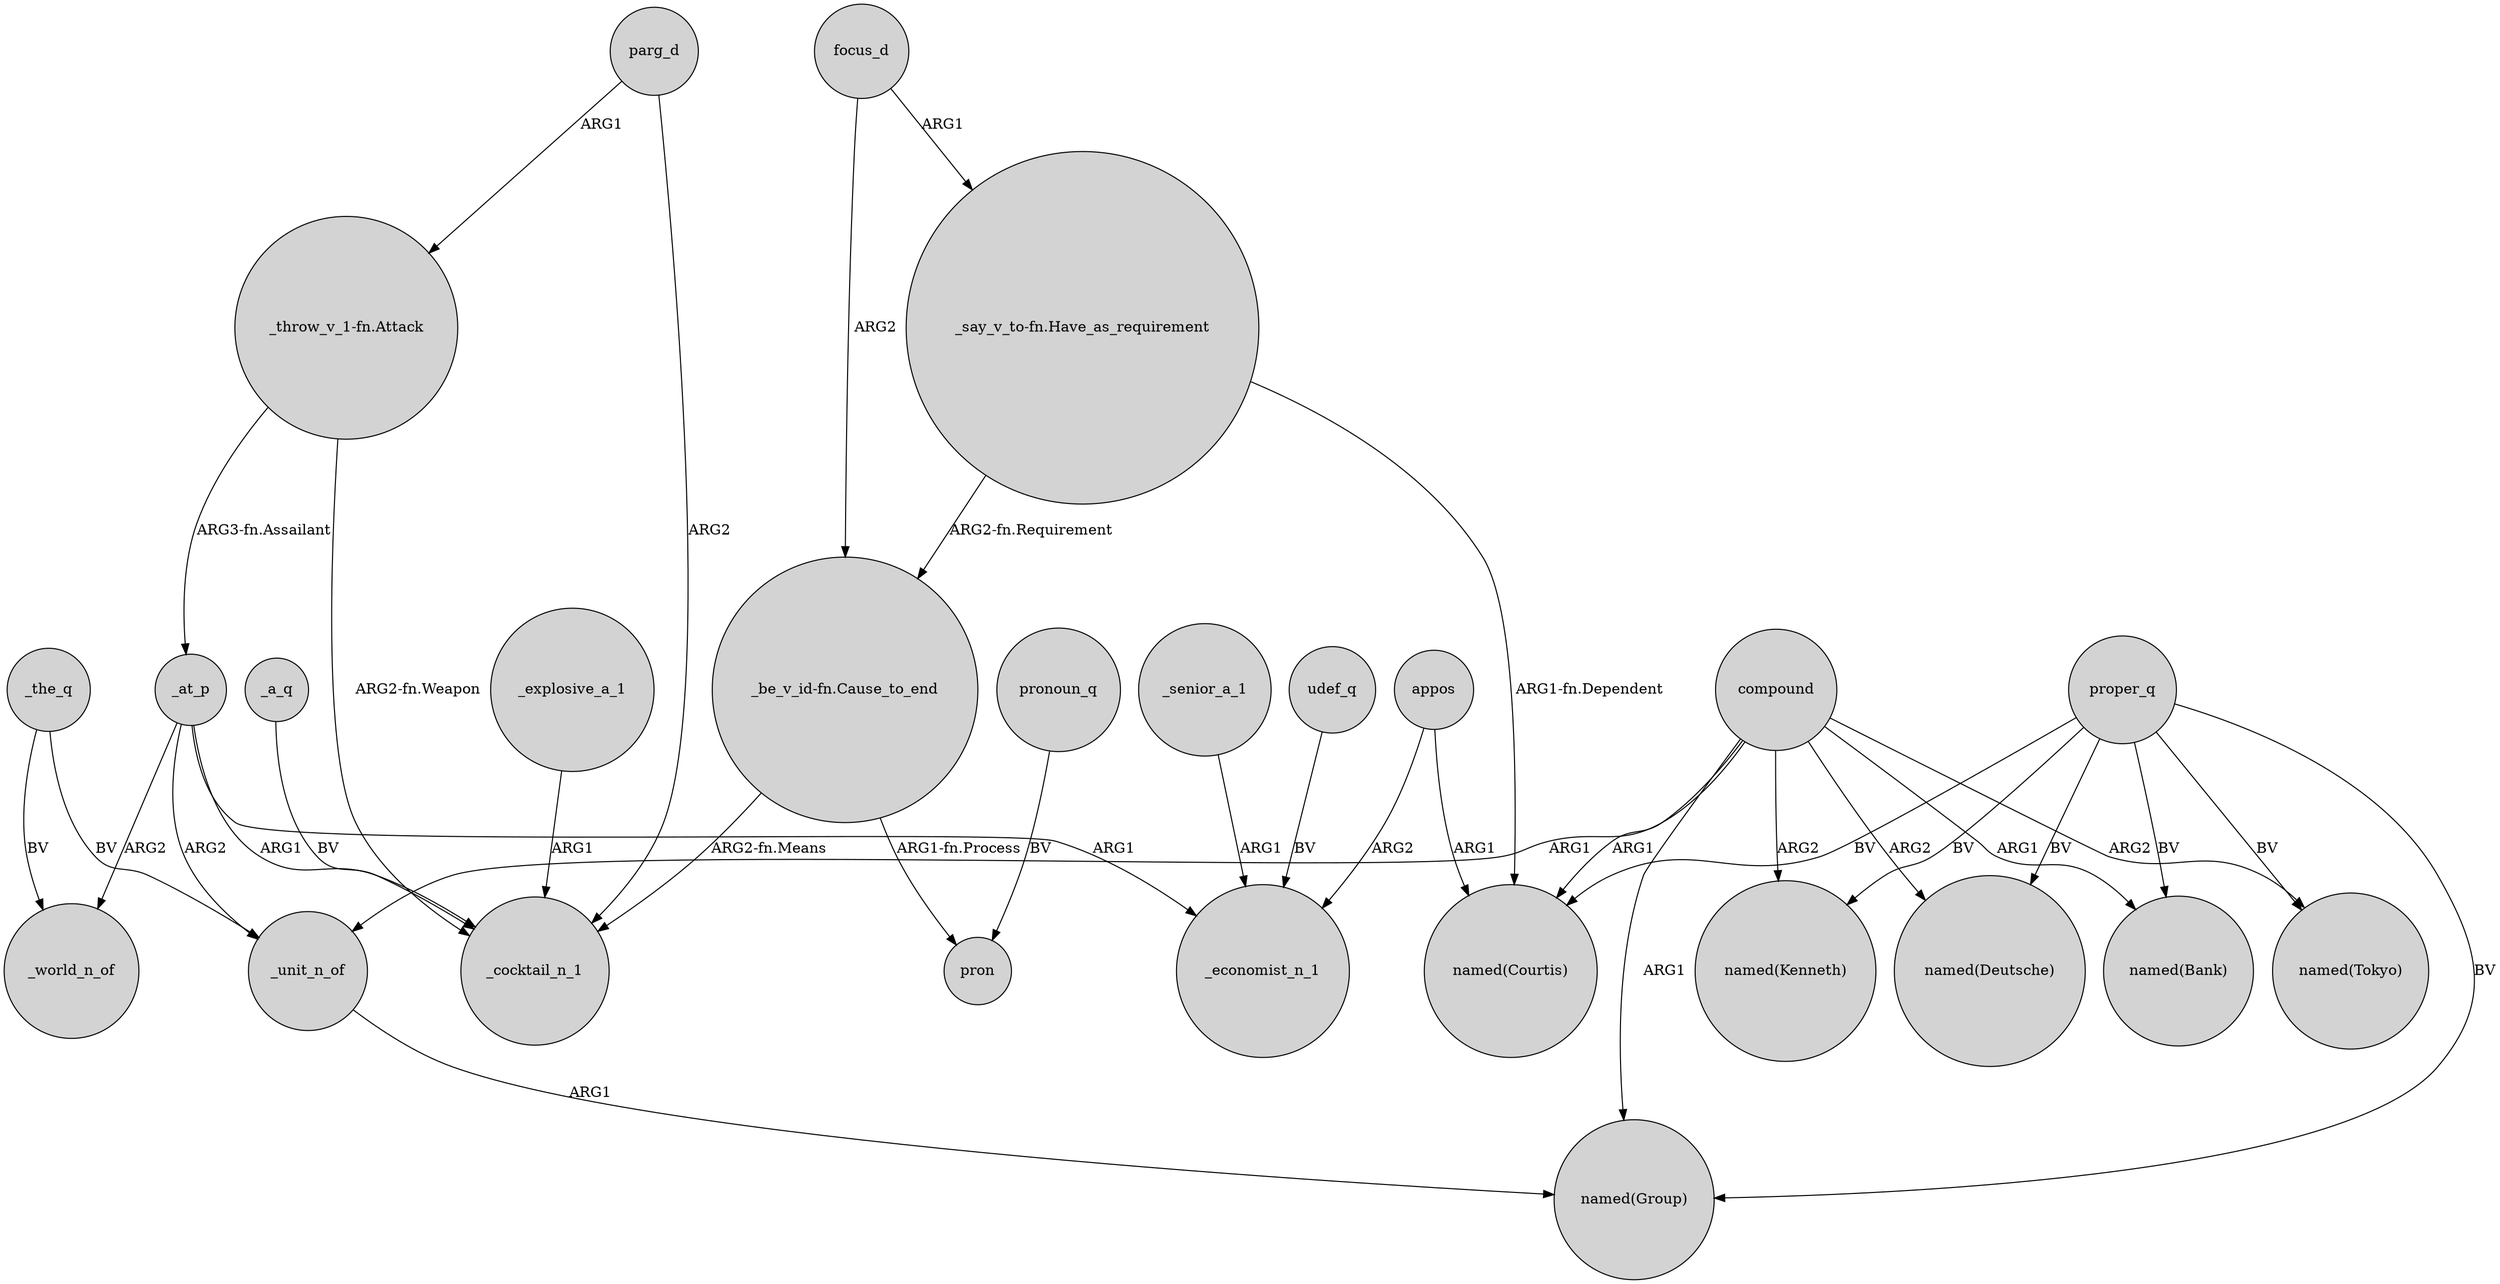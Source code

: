digraph {
	node [shape=circle style=filled]
	_unit_n_of -> "named(Group)" [label=ARG1]
	focus_d -> "_be_v_id-fn.Cause_to_end" [label=ARG2]
	_at_p -> _unit_n_of [label=ARG2]
	compound -> "named(Group)" [label=ARG1]
	_at_p -> _economist_n_1 [label=ARG1]
	focus_d -> "_say_v_to-fn.Have_as_requirement" [label=ARG1]
	compound -> "named(Courtis)" [label=ARG1]
	compound -> "named(Kenneth)" [label=ARG2]
	compound -> "named(Bank)" [label=ARG1]
	proper_q -> "named(Kenneth)" [label=BV]
	compound -> "named(Tokyo)" [label=ARG2]
	appos -> _economist_n_1 [label=ARG2]
	proper_q -> "named(Group)" [label=BV]
	"_be_v_id-fn.Cause_to_end" -> _cocktail_n_1 [label="ARG2-fn.Means"]
	"_throw_v_1-fn.Attack" -> _at_p [label="ARG3-fn.Assailant"]
	"_say_v_to-fn.Have_as_requirement" -> "_be_v_id-fn.Cause_to_end" [label="ARG2-fn.Requirement"]
	pronoun_q -> pron [label=BV]
	"_be_v_id-fn.Cause_to_end" -> pron [label="ARG1-fn.Process"]
	_at_p -> _world_n_of [label=ARG2]
	compound -> "named(Deutsche)" [label=ARG2]
	_the_q -> _world_n_of [label=BV]
	_a_q -> _cocktail_n_1 [label=BV]
	proper_q -> "named(Deutsche)" [label=BV]
	_senior_a_1 -> _economist_n_1 [label=ARG1]
	parg_d -> _cocktail_n_1 [label=ARG2]
	_at_p -> _cocktail_n_1 [label=ARG1]
	parg_d -> "_throw_v_1-fn.Attack" [label=ARG1]
	proper_q -> "named(Tokyo)" [label=BV]
	_explosive_a_1 -> _cocktail_n_1 [label=ARG1]
	proper_q -> "named(Courtis)" [label=BV]
	compound -> _unit_n_of [label=ARG1]
	"_throw_v_1-fn.Attack" -> _cocktail_n_1 [label="ARG2-fn.Weapon"]
	_the_q -> _unit_n_of [label=BV]
	udef_q -> _economist_n_1 [label=BV]
	"_say_v_to-fn.Have_as_requirement" -> "named(Courtis)" [label="ARG1-fn.Dependent"]
	appos -> "named(Courtis)" [label=ARG1]
	proper_q -> "named(Bank)" [label=BV]
}
